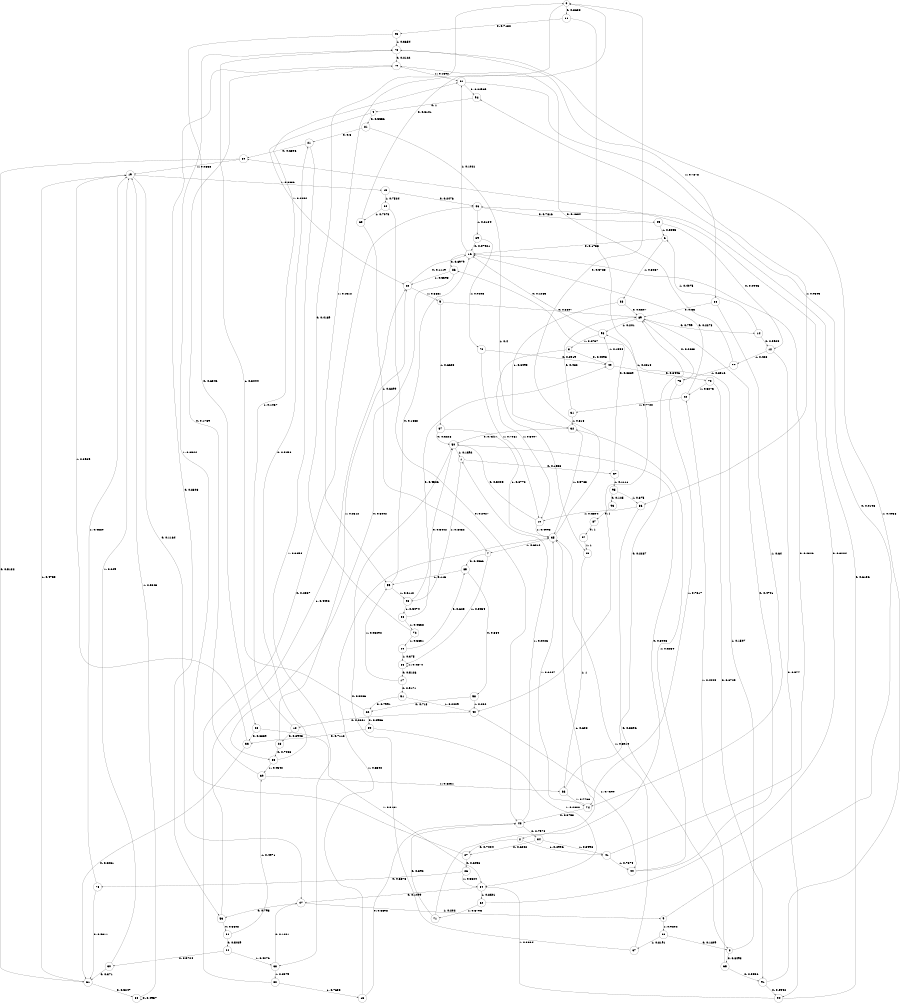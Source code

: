 digraph "ch35faceL9" {
size = "6,8.5";
ratio = "fill";
node [shape = circle];
node [fontsize = 24];
edge [fontsize = 24];
0 -> 11 [label = "0: 0.8688   "];
0 -> 99 [label = "1: 0.1312   "];
1 -> 97 [label = "0: 0.1538   "];
1 -> 96 [label = "1: 0.8462   "];
2 -> 27 [label = "0: 0.7004   "];
2 -> 41 [label = "1: 0.2996   "];
3 -> 49 [label = "0: 0.4093   "];
3 -> 10 [label = "1: 0.5907   "];
4 -> 81 [label = "0: 0.5556   "];
4 -> 20 [label = "1: 0.4444   "];
5 -> 89 [label = "0: 0.3397   "];
5 -> 37 [label = "1: 0.6603   "];
6 -> 16 [label = "0: 0.1733   "];
6 -> 38 [label = "1: 0.8267   "];
7 -> 85 [label = "0: 0.4566   "];
7 -> 55 [label = "1: 0.5434   "];
8 -> 65 [label = "0: 0.8493   "];
8 -> 98 [label = "1: 0.1507   "];
9 -> 92 [label = "0: 0.0198   "];
9 -> 83 [label = "1: 0.9802   "];
10 -> 50 [label = "0: 0.5005   "];
10 -> 35 [label = "1: 0.4995   "];
11 -> 25 [label = "0: 0.7182   "];
11 -> 40 [label = "1: 0.2818   "];
12 -> 94 [label = "0: 0.577    "];
12 -> 77 [label = "1: 0.423    "];
13 -> 48 [label = "0: 0.3698   "];
13 -> 35 [label = "1: 0.6302   "];
14 -> 12 [label = "0: 0.5925   "];
14 -> 6 [label = "1: 0.4075   "];
15 -> 46 [label = "0: 0.2476   "];
15 -> 64 [label = "1: 0.7524   "];
16 -> 86 [label = "0: 0.8979   "];
16 -> 52 [label = "1: 0.1021   "];
17 -> 51 [label = "0: 0.9171   "];
17 -> 99 [label = "1: 0.08292  "];
18 -> 28 [label = "0: 0.8943   "];
18 -> 52 [label = "1: 0.1057   "];
19 -> 47 [label = "0: 0.1164   "];
19 -> 15 [label = "1: 0.8836   "];
20 -> 16 [label = "0: 0.1119   "];
20 -> 5 [label = "1: 0.8881   "];
21 -> 60 [label = "0: 0.6306   "];
21 -> 68 [label = "1: 0.3694   "];
22 -> 59 [label = "0: 0.6956   "];
22 -> 76 [label = "1: 0.3044   "];
23 -> 33 [label = "0: 0.6839   "];
23 -> 84 [label = "1: 0.3161   "];
24 -> 30 [label = "0: 0.5724   "];
24 -> 68 [label = "1: 0.4276   "];
25 -> 23 [label = "0: 0.6346   "];
25 -> 76 [label = "1: 0.3654   "];
26 -> 78 [label = "0: 0.6376   "];
26 -> 84 [label = "1: 0.3624   "];
27 -> 26 [label = "0: 0.6456   "];
27 -> 76 [label = "1: 0.3544   "];
28 -> 56 [label = "0: 0.7488   "];
28 -> 20 [label = "1: 0.2512   "];
29 -> 85 [label = "0: 0.625    "];
29 -> 55 [label = "1: 0.375    "];
30 -> 61 [label = "0: 0.371    "];
30 -> 19 [label = "1: 0.629    "];
31 -> 89 [label = "0: 0.482    "];
31 -> 32 [label = "1: 0.518    "];
32 -> 50 [label = "0: 0.4217   "];
32 -> 35 [label = "1: 0.5783   "];
33 -> 61 [label = "0: 0.6031   "];
33 -> 19 [label = "1: 0.3969   "];
34 -> 27 [label = "0: 0.6002   "];
34 -> 41 [label = "1: 0.3998   "];
35 -> 0 [label = "0: 0.3788   "];
35 -> 7 [label = "1: 0.6212   "];
36 -> 8 [label = "0: 0.3396   "];
36 -> 10 [label = "1: 0.6604   "];
37 -> 50 [label = "0: 0.3228   "];
37 -> 35 [label = "1: 0.6772   "];
38 -> 89 [label = "0: 0.3507   "];
38 -> 32 [label = "1: 0.6493   "];
39 -> 79 [label = "0: 0.1769   "];
39 -> 66 [label = "1: 0.8231   "];
40 -> 18 [label = "0: 0.2601   "];
40 -> 44 [label = "1: 0.7399   "];
41 -> 16 [label = "0: 0.2326   "];
41 -> 44 [label = "1: 0.7674   "];
42 -> 16 [label = "0: 0.2278   "];
42 -> 31 [label = "1: 0.7722   "];
43 -> 66 [label = "1: 1        "];
44 -> 89 [label = "0: 0.4741   "];
44 -> 32 [label = "1: 0.5259   "];
45 -> 12 [label = "0: 0.4945   "];
45 -> 6 [label = "1: 0.5055   "];
46 -> 45 [label = "0: 0.7816   "];
46 -> 69 [label = "1: 0.2184   "];
47 -> 53 [label = "0: 0.798    "];
47 -> 9 [label = "1: 0.202    "];
48 -> 34 [label = "0: 0.7974   "];
48 -> 1 [label = "1: 0.2026   "];
49 -> 70 [label = "0: 0.8446   "];
49 -> 98 [label = "1: 0.1554   "];
50 -> 2 [label = "0: 0.8408   "];
50 -> 1 [label = "1: 0.1592   "];
51 -> 22 [label = "0: 0.7991   "];
51 -> 40 [label = "1: 0.2009   "];
52 -> 92 [label = "0: 0.04969  "];
52 -> 36 [label = "1: 0.9503   "];
53 -> 54 [label = "0: 0.5508   "];
53 -> 20 [label = "1: 0.4492   "];
54 -> 24 [label = "0: 0.5029   "];
54 -> 39 [label = "1: 0.4971   "];
55 -> 17 [label = "0: 0.5126   "];
55 -> 55 [label = "1: 0.4874   "];
56 -> 21 [label = "0: 0.5458   "];
56 -> 39 [label = "1: 0.4542   "];
57 -> 43 [label = "1: 1        "];
58 -> 22 [label = "0: 0.718    "];
58 -> 40 [label = "1: 0.282    "];
59 -> 33 [label = "0: 0.7112   "];
59 -> 84 [label = "1: 0.2888   "];
60 -> 61 [label = "0: 0.5132   "];
60 -> 19 [label = "1: 0.4868   "];
61 -> 80 [label = "0: 0.5247   "];
61 -> 19 [label = "1: 0.4753   "];
62 -> 46 [label = "0: 0.3204   "];
62 -> 71 [label = "1: 0.6796   "];
63 -> 0 [label = "0: 0.3101   "];
63 -> 7 [label = "1: 0.6899   "];
64 -> 48 [label = "0: 0.2927   "];
64 -> 63 [label = "1: 0.7073   "];
65 -> 91 [label = "0: 0.5556   "];
65 -> 42 [label = "1: 0.4444   "];
66 -> 89 [label = "0: 0.2237   "];
66 -> 74 [label = "1: 0.7763   "];
67 -> 50 [label = "0: 0.3086   "];
67 -> 35 [label = "1: 0.6914   "];
68 -> 47 [label = "0: 0.1421   "];
68 -> 82 [label = "1: 0.8579   "];
69 -> 16 [label = "0: 0.07921  "];
69 -> 73 [label = "1: 0.9208   "];
70 -> 91 [label = "0: 0.6725   "];
70 -> 42 [label = "1: 0.3275   "];
71 -> 48 [label = "0: 0.392    "];
71 -> 35 [label = "1: 0.608    "];
72 -> 0 [label = "0: 0.4169   "];
72 -> 29 [label = "1: 0.5831   "];
73 -> 49 [label = "0: 0.2919   "];
73 -> 10 [label = "1: 0.7081   "];
74 -> 48 [label = "0: 0.3753   "];
74 -> 35 [label = "1: 0.6247   "];
75 -> 89 [label = "0: 0.2683   "];
75 -> 74 [label = "1: 0.7317   "];
76 -> 79 [label = "0: 0.2122   "];
76 -> 88 [label = "1: 0.7878   "];
77 -> 79 [label = "0: 0.1684   "];
77 -> 75 [label = "1: 0.8316   "];
78 -> 61 [label = "0: 0.5311   "];
78 -> 19 [label = "1: 0.4689   "];
79 -> 53 [label = "0: 0.8308   "];
79 -> 52 [label = "1: 0.1692   "];
80 -> 80 [label = "0: 0.4957   "];
80 -> 19 [label = "1: 0.5043   "];
81 -> 21 [label = "0: 0.6      "];
81 -> 43 [label = "1: 0.4      "];
82 -> 46 [label = "0: 0.2367   "];
82 -> 13 [label = "1: 0.7633   "];
83 -> 8 [label = "0: 0.1809   "];
83 -> 67 [label = "1: 0.8191   "];
84 -> 47 [label = "0: 0.1499   "];
84 -> 62 [label = "1: 0.8501   "];
85 -> 58 [label = "0: 0.884    "];
85 -> 99 [label = "1: 0.116    "];
86 -> 56 [label = "0: 0.6402   "];
86 -> 20 [label = "1: 0.3598   "];
87 -> 57 [label = "0: 1        "];
88 -> 89 [label = "0: 0.36     "];
88 -> 74 [label = "1: 0.64     "];
89 -> 14 [label = "0: 0.799    "];
89 -> 98 [label = "1: 0.201    "];
90 -> 50 [label = "0: 0.5442   "];
90 -> 72 [label = "1: 0.4558   "];
91 -> 94 [label = "0: 0.5942   "];
91 -> 76 [label = "1: 0.4058   "];
92 -> 4 [label = "0: 1        "];
93 -> 87 [label = "0: 1        "];
94 -> 60 [label = "0: 0.6136   "];
94 -> 84 [label = "1: 0.3864   "];
95 -> 93 [label = "0: 0.125    "];
95 -> 36 [label = "1: 0.875    "];
96 -> 49 [label = "0: 0.4526   "];
96 -> 90 [label = "1: 0.5474   "];
97 -> 86 [label = "0: 0.8889   "];
97 -> 95 [label = "1: 0.1111   "];
98 -> 16 [label = "0: 0.1263   "];
98 -> 3 [label = "1: 0.8737   "];
99 -> 16 [label = "0: 0.1888   "];
99 -> 96 [label = "1: 0.8112   "];
}